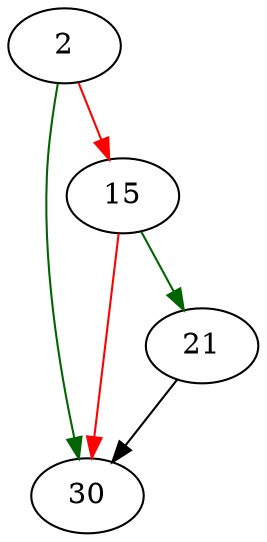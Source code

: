 strict digraph "dupedExprNodeSize" {
	// Node definitions.
	2 [entry=true];
	30;
	15;
	21;

	// Edge definitions.
	2 -> 30 [
		color=darkgreen
		cond=true
	];
	2 -> 15 [
		color=red
		cond=false
	];
	15 -> 30 [
		color=red
		cond=false
	];
	15 -> 21 [
		color=darkgreen
		cond=true
	];
	21 -> 30;
}